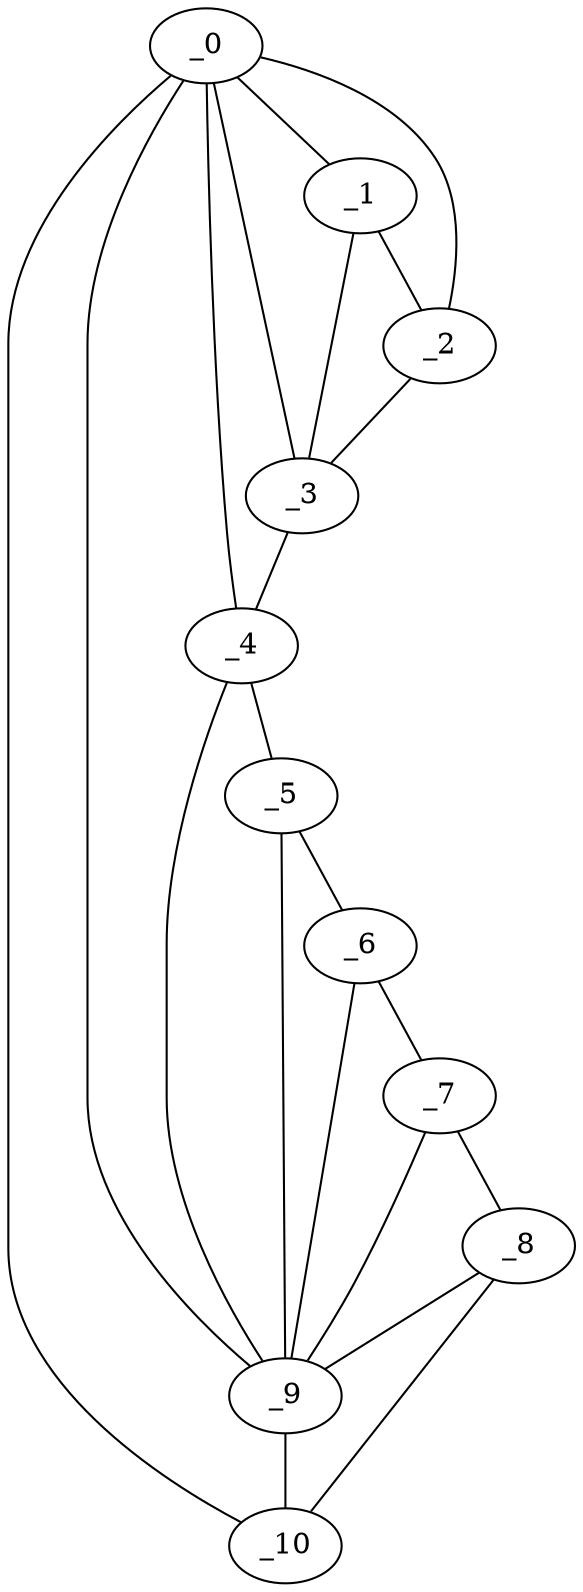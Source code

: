 graph "obj74__35.gxl" {
	_0	 [x=32,
		y=13];
	_1	 [x=32,
		y=30];
	_0 -- _1	 [valence=1];
	_2	 [x=34,
		y=26];
	_0 -- _2	 [valence=2];
	_3	 [x=66,
		y=55];
	_0 -- _3	 [valence=1];
	_4	 [x=88,
		y=61];
	_0 -- _4	 [valence=2];
	_9	 [x=114,
		y=60];
	_0 -- _9	 [valence=2];
	_10	 [x=118,
		y=60];
	_0 -- _10	 [valence=1];
	_1 -- _2	 [valence=1];
	_1 -- _3	 [valence=1];
	_2 -- _3	 [valence=2];
	_3 -- _4	 [valence=1];
	_5	 [x=92,
		y=62];
	_4 -- _5	 [valence=1];
	_4 -- _9	 [valence=2];
	_6	 [x=96,
		y=63];
	_5 -- _6	 [valence=1];
	_5 -- _9	 [valence=2];
	_7	 [x=100,
		y=64];
	_6 -- _7	 [valence=1];
	_6 -- _9	 [valence=1];
	_8	 [x=107,
		y=64];
	_7 -- _8	 [valence=1];
	_7 -- _9	 [valence=1];
	_8 -- _9	 [valence=2];
	_8 -- _10	 [valence=1];
	_9 -- _10	 [valence=1];
}
